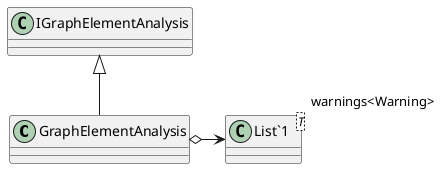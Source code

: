 @startuml
class GraphElementAnalysis {
}
class "List`1"<T> {
}
IGraphElementAnalysis <|-- GraphElementAnalysis
GraphElementAnalysis o-> "warnings<Warning>" "List`1"
@enduml
